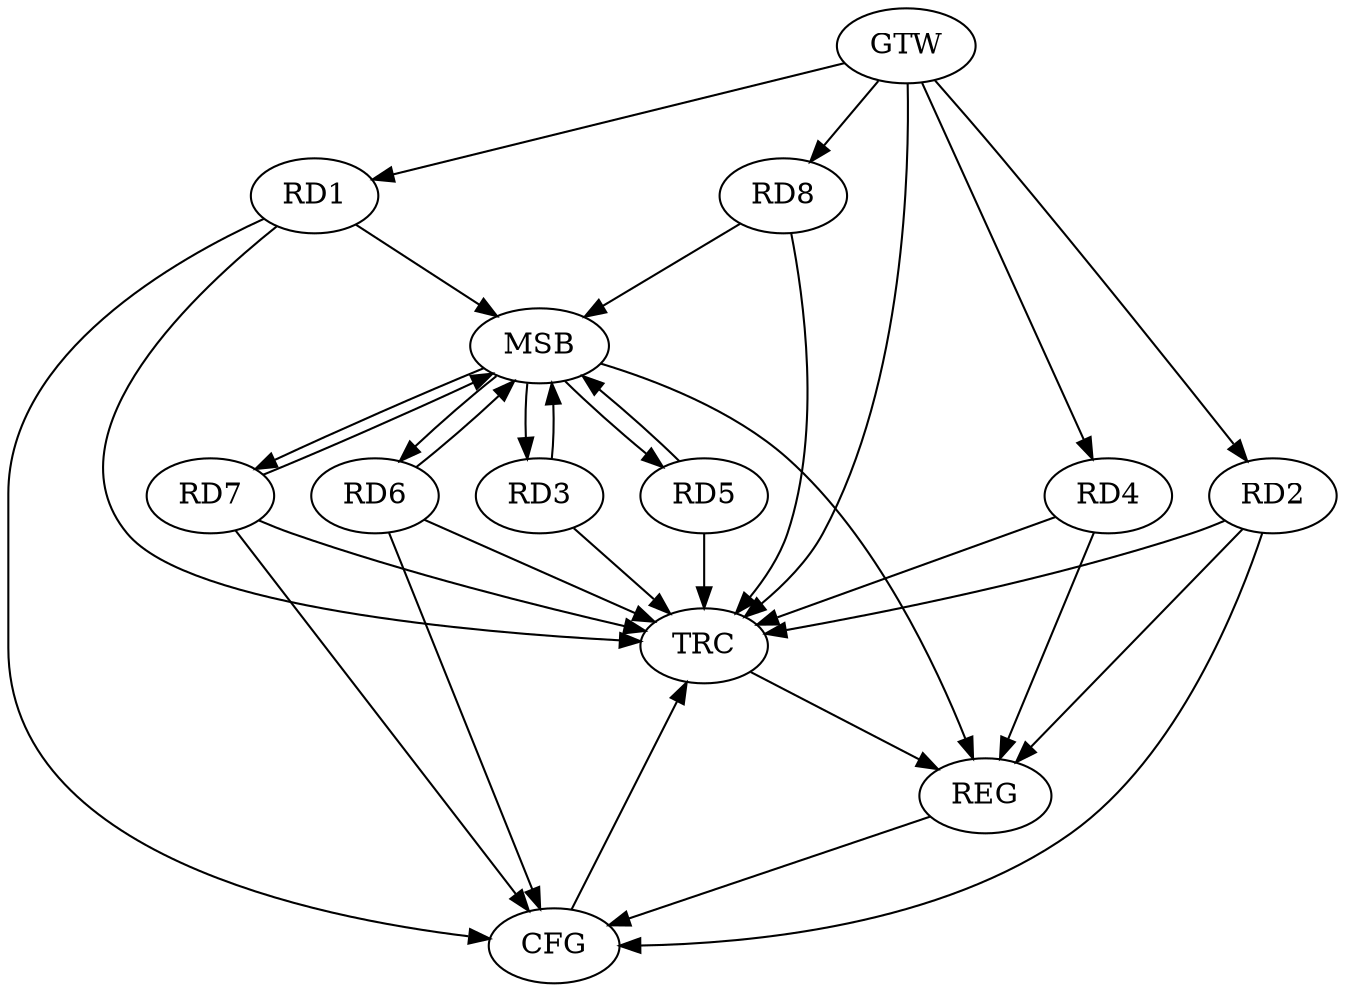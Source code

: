strict digraph G {
  RD1 [ label="RD1" ];
  RD2 [ label="RD2" ];
  RD3 [ label="RD3" ];
  RD4 [ label="RD4" ];
  RD5 [ label="RD5" ];
  RD6 [ label="RD6" ];
  RD7 [ label="RD7" ];
  RD8 [ label="RD8" ];
  GTW [ label="GTW" ];
  REG [ label="REG" ];
  MSB [ label="MSB" ];
  CFG [ label="CFG" ];
  TRC [ label="TRC" ];
  GTW -> RD1;
  GTW -> RD2;
  GTW -> RD4;
  GTW -> RD8;
  RD2 -> REG;
  RD4 -> REG;
  RD1 -> MSB;
  MSB -> RD5;
  MSB -> RD7;
  MSB -> REG;
  RD3 -> MSB;
  RD5 -> MSB;
  MSB -> RD6;
  RD6 -> MSB;
  MSB -> RD3;
  RD7 -> MSB;
  RD8 -> MSB;
  RD2 -> CFG;
  RD1 -> CFG;
  RD6 -> CFG;
  RD7 -> CFG;
  REG -> CFG;
  RD1 -> TRC;
  RD2 -> TRC;
  RD3 -> TRC;
  RD4 -> TRC;
  RD5 -> TRC;
  RD6 -> TRC;
  RD7 -> TRC;
  RD8 -> TRC;
  GTW -> TRC;
  CFG -> TRC;
  TRC -> REG;
}
